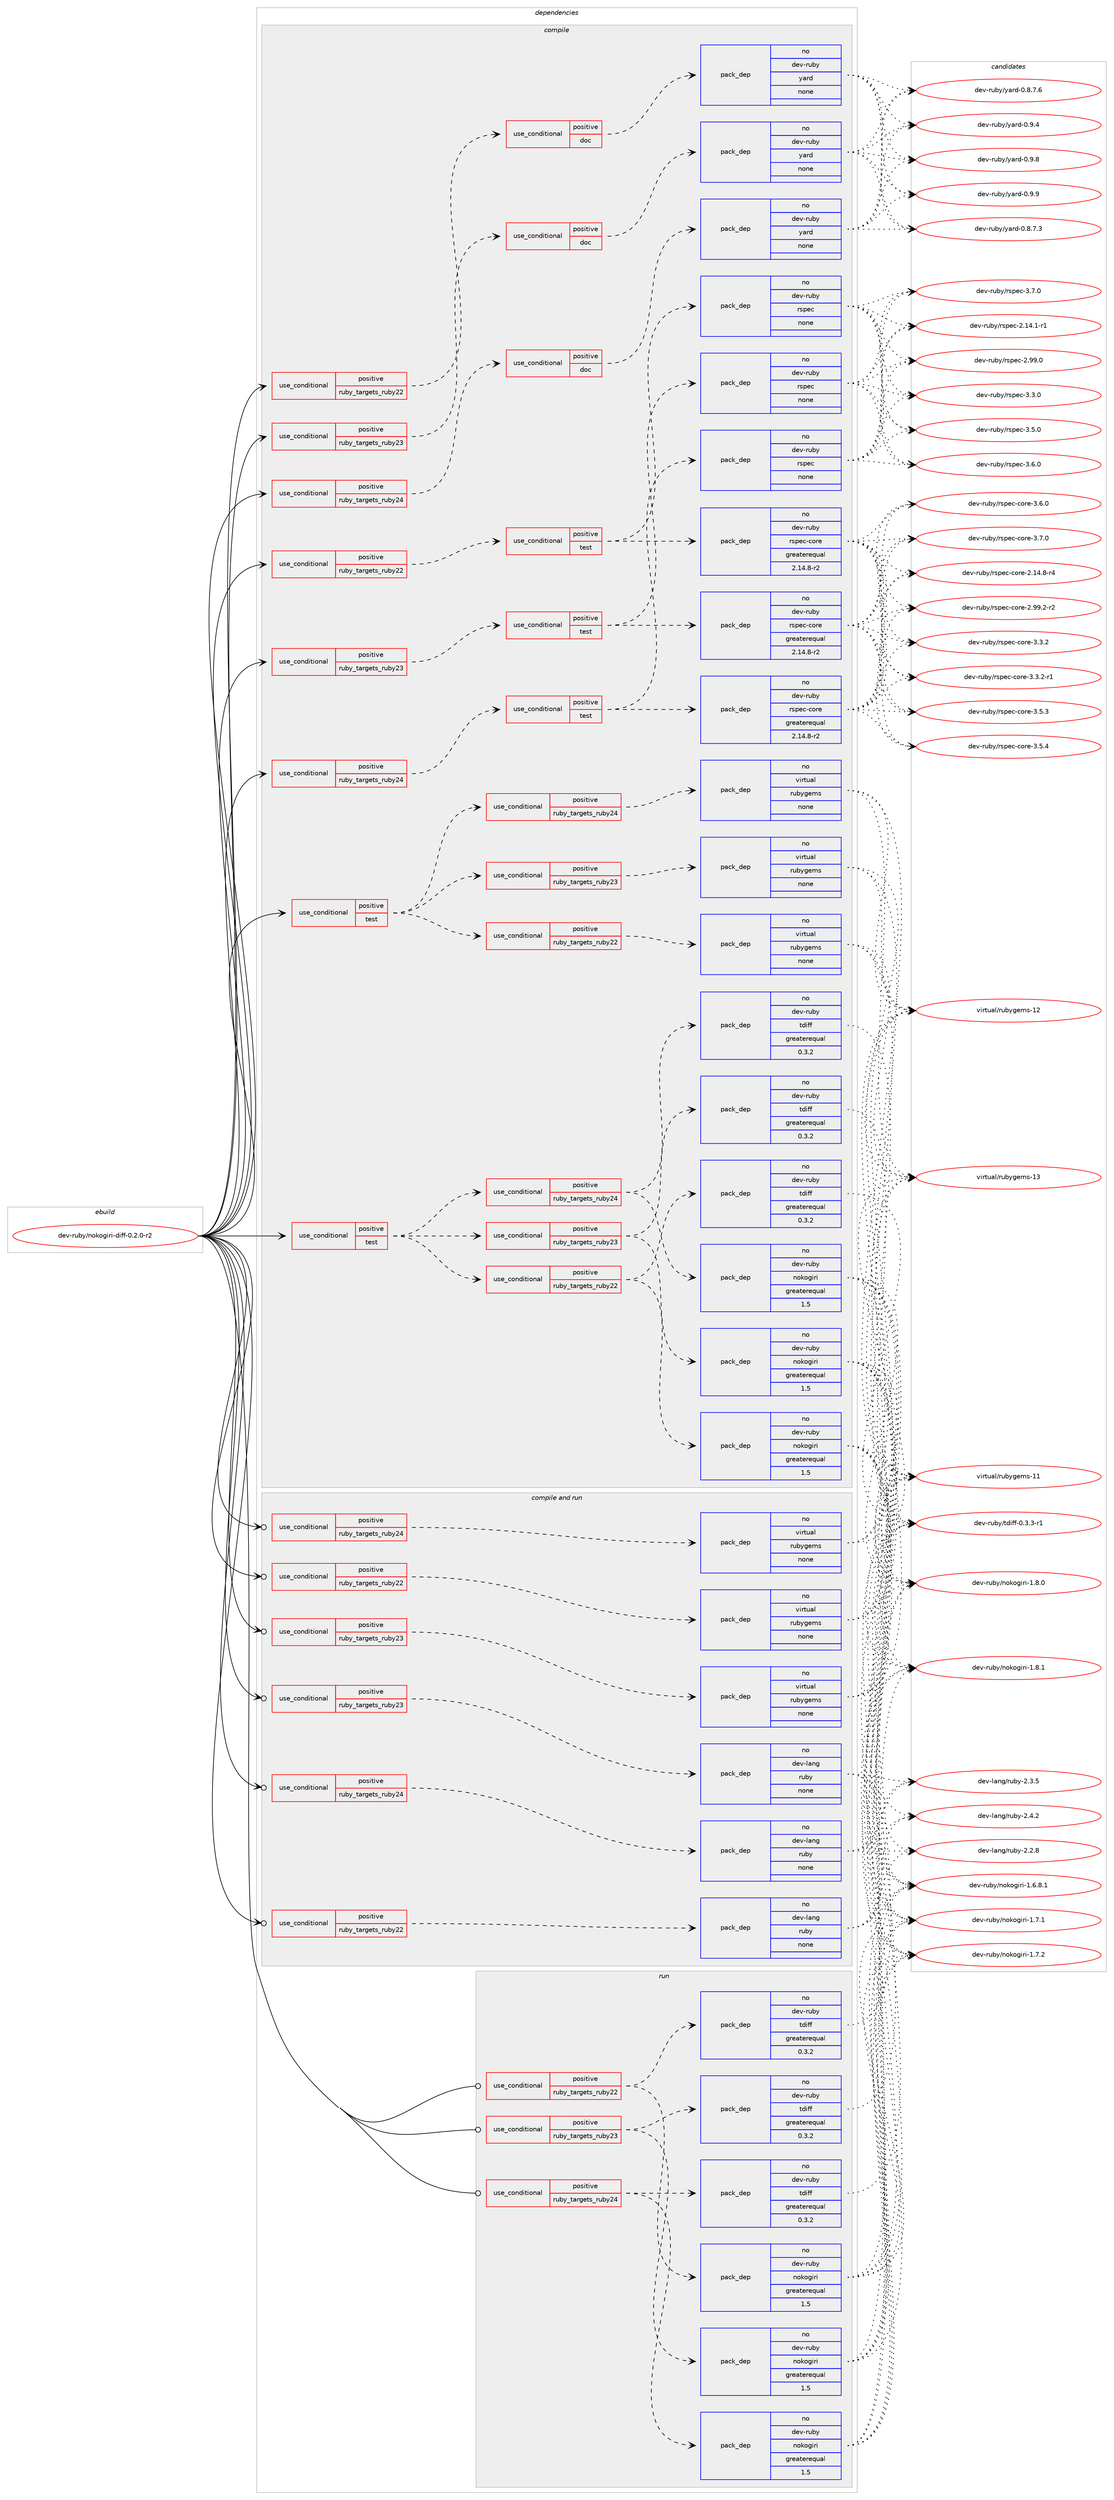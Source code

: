 digraph prolog {

# *************
# Graph options
# *************

newrank=true;
concentrate=true;
compound=true;
graph [rankdir=LR,fontname=Helvetica,fontsize=10,ranksep=1.5];#, ranksep=2.5, nodesep=0.2];
edge  [arrowhead=vee];
node  [fontname=Helvetica,fontsize=10];

# **********
# The ebuild
# **********

subgraph cluster_leftcol {
color=gray;
rank=same;
label=<<i>ebuild</i>>;
id [label="dev-ruby/nokogiri-diff-0.2.0-r2", color=red, width=4, href="../dev-ruby/nokogiri-diff-0.2.0-r2.svg"];
}

# ****************
# The dependencies
# ****************

subgraph cluster_midcol {
color=gray;
label=<<i>dependencies</i>>;
subgraph cluster_compile {
fillcolor="#eeeeee";
style=filled;
label=<<i>compile</i>>;
subgraph cond63735 {
dependency251395 [label=<<TABLE BORDER="0" CELLBORDER="1" CELLSPACING="0" CELLPADDING="4"><TR><TD ROWSPAN="3" CELLPADDING="10">use_conditional</TD></TR><TR><TD>positive</TD></TR><TR><TD>ruby_targets_ruby22</TD></TR></TABLE>>, shape=none, color=red];
subgraph cond63736 {
dependency251396 [label=<<TABLE BORDER="0" CELLBORDER="1" CELLSPACING="0" CELLPADDING="4"><TR><TD ROWSPAN="3" CELLPADDING="10">use_conditional</TD></TR><TR><TD>positive</TD></TR><TR><TD>doc</TD></TR></TABLE>>, shape=none, color=red];
subgraph pack183555 {
dependency251397 [label=<<TABLE BORDER="0" CELLBORDER="1" CELLSPACING="0" CELLPADDING="4" WIDTH="220"><TR><TD ROWSPAN="6" CELLPADDING="30">pack_dep</TD></TR><TR><TD WIDTH="110">no</TD></TR><TR><TD>dev-ruby</TD></TR><TR><TD>yard</TD></TR><TR><TD>none</TD></TR><TR><TD></TD></TR></TABLE>>, shape=none, color=blue];
}
dependency251396:e -> dependency251397:w [weight=20,style="dashed",arrowhead="vee"];
}
dependency251395:e -> dependency251396:w [weight=20,style="dashed",arrowhead="vee"];
}
id:e -> dependency251395:w [weight=20,style="solid",arrowhead="vee"];
subgraph cond63737 {
dependency251398 [label=<<TABLE BORDER="0" CELLBORDER="1" CELLSPACING="0" CELLPADDING="4"><TR><TD ROWSPAN="3" CELLPADDING="10">use_conditional</TD></TR><TR><TD>positive</TD></TR><TR><TD>ruby_targets_ruby22</TD></TR></TABLE>>, shape=none, color=red];
subgraph cond63738 {
dependency251399 [label=<<TABLE BORDER="0" CELLBORDER="1" CELLSPACING="0" CELLPADDING="4"><TR><TD ROWSPAN="3" CELLPADDING="10">use_conditional</TD></TR><TR><TD>positive</TD></TR><TR><TD>test</TD></TR></TABLE>>, shape=none, color=red];
subgraph pack183556 {
dependency251400 [label=<<TABLE BORDER="0" CELLBORDER="1" CELLSPACING="0" CELLPADDING="4" WIDTH="220"><TR><TD ROWSPAN="6" CELLPADDING="30">pack_dep</TD></TR><TR><TD WIDTH="110">no</TD></TR><TR><TD>dev-ruby</TD></TR><TR><TD>rspec</TD></TR><TR><TD>none</TD></TR><TR><TD></TD></TR></TABLE>>, shape=none, color=blue];
}
dependency251399:e -> dependency251400:w [weight=20,style="dashed",arrowhead="vee"];
subgraph pack183557 {
dependency251401 [label=<<TABLE BORDER="0" CELLBORDER="1" CELLSPACING="0" CELLPADDING="4" WIDTH="220"><TR><TD ROWSPAN="6" CELLPADDING="30">pack_dep</TD></TR><TR><TD WIDTH="110">no</TD></TR><TR><TD>dev-ruby</TD></TR><TR><TD>rspec-core</TD></TR><TR><TD>greaterequal</TD></TR><TR><TD>2.14.8-r2</TD></TR></TABLE>>, shape=none, color=blue];
}
dependency251399:e -> dependency251401:w [weight=20,style="dashed",arrowhead="vee"];
}
dependency251398:e -> dependency251399:w [weight=20,style="dashed",arrowhead="vee"];
}
id:e -> dependency251398:w [weight=20,style="solid",arrowhead="vee"];
subgraph cond63739 {
dependency251402 [label=<<TABLE BORDER="0" CELLBORDER="1" CELLSPACING="0" CELLPADDING="4"><TR><TD ROWSPAN="3" CELLPADDING="10">use_conditional</TD></TR><TR><TD>positive</TD></TR><TR><TD>ruby_targets_ruby23</TD></TR></TABLE>>, shape=none, color=red];
subgraph cond63740 {
dependency251403 [label=<<TABLE BORDER="0" CELLBORDER="1" CELLSPACING="0" CELLPADDING="4"><TR><TD ROWSPAN="3" CELLPADDING="10">use_conditional</TD></TR><TR><TD>positive</TD></TR><TR><TD>doc</TD></TR></TABLE>>, shape=none, color=red];
subgraph pack183558 {
dependency251404 [label=<<TABLE BORDER="0" CELLBORDER="1" CELLSPACING="0" CELLPADDING="4" WIDTH="220"><TR><TD ROWSPAN="6" CELLPADDING="30">pack_dep</TD></TR><TR><TD WIDTH="110">no</TD></TR><TR><TD>dev-ruby</TD></TR><TR><TD>yard</TD></TR><TR><TD>none</TD></TR><TR><TD></TD></TR></TABLE>>, shape=none, color=blue];
}
dependency251403:e -> dependency251404:w [weight=20,style="dashed",arrowhead="vee"];
}
dependency251402:e -> dependency251403:w [weight=20,style="dashed",arrowhead="vee"];
}
id:e -> dependency251402:w [weight=20,style="solid",arrowhead="vee"];
subgraph cond63741 {
dependency251405 [label=<<TABLE BORDER="0" CELLBORDER="1" CELLSPACING="0" CELLPADDING="4"><TR><TD ROWSPAN="3" CELLPADDING="10">use_conditional</TD></TR><TR><TD>positive</TD></TR><TR><TD>ruby_targets_ruby23</TD></TR></TABLE>>, shape=none, color=red];
subgraph cond63742 {
dependency251406 [label=<<TABLE BORDER="0" CELLBORDER="1" CELLSPACING="0" CELLPADDING="4"><TR><TD ROWSPAN="3" CELLPADDING="10">use_conditional</TD></TR><TR><TD>positive</TD></TR><TR><TD>test</TD></TR></TABLE>>, shape=none, color=red];
subgraph pack183559 {
dependency251407 [label=<<TABLE BORDER="0" CELLBORDER="1" CELLSPACING="0" CELLPADDING="4" WIDTH="220"><TR><TD ROWSPAN="6" CELLPADDING="30">pack_dep</TD></TR><TR><TD WIDTH="110">no</TD></TR><TR><TD>dev-ruby</TD></TR><TR><TD>rspec</TD></TR><TR><TD>none</TD></TR><TR><TD></TD></TR></TABLE>>, shape=none, color=blue];
}
dependency251406:e -> dependency251407:w [weight=20,style="dashed",arrowhead="vee"];
subgraph pack183560 {
dependency251408 [label=<<TABLE BORDER="0" CELLBORDER="1" CELLSPACING="0" CELLPADDING="4" WIDTH="220"><TR><TD ROWSPAN="6" CELLPADDING="30">pack_dep</TD></TR><TR><TD WIDTH="110">no</TD></TR><TR><TD>dev-ruby</TD></TR><TR><TD>rspec-core</TD></TR><TR><TD>greaterequal</TD></TR><TR><TD>2.14.8-r2</TD></TR></TABLE>>, shape=none, color=blue];
}
dependency251406:e -> dependency251408:w [weight=20,style="dashed",arrowhead="vee"];
}
dependency251405:e -> dependency251406:w [weight=20,style="dashed",arrowhead="vee"];
}
id:e -> dependency251405:w [weight=20,style="solid",arrowhead="vee"];
subgraph cond63743 {
dependency251409 [label=<<TABLE BORDER="0" CELLBORDER="1" CELLSPACING="0" CELLPADDING="4"><TR><TD ROWSPAN="3" CELLPADDING="10">use_conditional</TD></TR><TR><TD>positive</TD></TR><TR><TD>ruby_targets_ruby24</TD></TR></TABLE>>, shape=none, color=red];
subgraph cond63744 {
dependency251410 [label=<<TABLE BORDER="0" CELLBORDER="1" CELLSPACING="0" CELLPADDING="4"><TR><TD ROWSPAN="3" CELLPADDING="10">use_conditional</TD></TR><TR><TD>positive</TD></TR><TR><TD>doc</TD></TR></TABLE>>, shape=none, color=red];
subgraph pack183561 {
dependency251411 [label=<<TABLE BORDER="0" CELLBORDER="1" CELLSPACING="0" CELLPADDING="4" WIDTH="220"><TR><TD ROWSPAN="6" CELLPADDING="30">pack_dep</TD></TR><TR><TD WIDTH="110">no</TD></TR><TR><TD>dev-ruby</TD></TR><TR><TD>yard</TD></TR><TR><TD>none</TD></TR><TR><TD></TD></TR></TABLE>>, shape=none, color=blue];
}
dependency251410:e -> dependency251411:w [weight=20,style="dashed",arrowhead="vee"];
}
dependency251409:e -> dependency251410:w [weight=20,style="dashed",arrowhead="vee"];
}
id:e -> dependency251409:w [weight=20,style="solid",arrowhead="vee"];
subgraph cond63745 {
dependency251412 [label=<<TABLE BORDER="0" CELLBORDER="1" CELLSPACING="0" CELLPADDING="4"><TR><TD ROWSPAN="3" CELLPADDING="10">use_conditional</TD></TR><TR><TD>positive</TD></TR><TR><TD>ruby_targets_ruby24</TD></TR></TABLE>>, shape=none, color=red];
subgraph cond63746 {
dependency251413 [label=<<TABLE BORDER="0" CELLBORDER="1" CELLSPACING="0" CELLPADDING="4"><TR><TD ROWSPAN="3" CELLPADDING="10">use_conditional</TD></TR><TR><TD>positive</TD></TR><TR><TD>test</TD></TR></TABLE>>, shape=none, color=red];
subgraph pack183562 {
dependency251414 [label=<<TABLE BORDER="0" CELLBORDER="1" CELLSPACING="0" CELLPADDING="4" WIDTH="220"><TR><TD ROWSPAN="6" CELLPADDING="30">pack_dep</TD></TR><TR><TD WIDTH="110">no</TD></TR><TR><TD>dev-ruby</TD></TR><TR><TD>rspec</TD></TR><TR><TD>none</TD></TR><TR><TD></TD></TR></TABLE>>, shape=none, color=blue];
}
dependency251413:e -> dependency251414:w [weight=20,style="dashed",arrowhead="vee"];
subgraph pack183563 {
dependency251415 [label=<<TABLE BORDER="0" CELLBORDER="1" CELLSPACING="0" CELLPADDING="4" WIDTH="220"><TR><TD ROWSPAN="6" CELLPADDING="30">pack_dep</TD></TR><TR><TD WIDTH="110">no</TD></TR><TR><TD>dev-ruby</TD></TR><TR><TD>rspec-core</TD></TR><TR><TD>greaterequal</TD></TR><TR><TD>2.14.8-r2</TD></TR></TABLE>>, shape=none, color=blue];
}
dependency251413:e -> dependency251415:w [weight=20,style="dashed",arrowhead="vee"];
}
dependency251412:e -> dependency251413:w [weight=20,style="dashed",arrowhead="vee"];
}
id:e -> dependency251412:w [weight=20,style="solid",arrowhead="vee"];
subgraph cond63747 {
dependency251416 [label=<<TABLE BORDER="0" CELLBORDER="1" CELLSPACING="0" CELLPADDING="4"><TR><TD ROWSPAN="3" CELLPADDING="10">use_conditional</TD></TR><TR><TD>positive</TD></TR><TR><TD>test</TD></TR></TABLE>>, shape=none, color=red];
subgraph cond63748 {
dependency251417 [label=<<TABLE BORDER="0" CELLBORDER="1" CELLSPACING="0" CELLPADDING="4"><TR><TD ROWSPAN="3" CELLPADDING="10">use_conditional</TD></TR><TR><TD>positive</TD></TR><TR><TD>ruby_targets_ruby22</TD></TR></TABLE>>, shape=none, color=red];
subgraph pack183564 {
dependency251418 [label=<<TABLE BORDER="0" CELLBORDER="1" CELLSPACING="0" CELLPADDING="4" WIDTH="220"><TR><TD ROWSPAN="6" CELLPADDING="30">pack_dep</TD></TR><TR><TD WIDTH="110">no</TD></TR><TR><TD>dev-ruby</TD></TR><TR><TD>nokogiri</TD></TR><TR><TD>greaterequal</TD></TR><TR><TD>1.5</TD></TR></TABLE>>, shape=none, color=blue];
}
dependency251417:e -> dependency251418:w [weight=20,style="dashed",arrowhead="vee"];
subgraph pack183565 {
dependency251419 [label=<<TABLE BORDER="0" CELLBORDER="1" CELLSPACING="0" CELLPADDING="4" WIDTH="220"><TR><TD ROWSPAN="6" CELLPADDING="30">pack_dep</TD></TR><TR><TD WIDTH="110">no</TD></TR><TR><TD>dev-ruby</TD></TR><TR><TD>tdiff</TD></TR><TR><TD>greaterequal</TD></TR><TR><TD>0.3.2</TD></TR></TABLE>>, shape=none, color=blue];
}
dependency251417:e -> dependency251419:w [weight=20,style="dashed",arrowhead="vee"];
}
dependency251416:e -> dependency251417:w [weight=20,style="dashed",arrowhead="vee"];
subgraph cond63749 {
dependency251420 [label=<<TABLE BORDER="0" CELLBORDER="1" CELLSPACING="0" CELLPADDING="4"><TR><TD ROWSPAN="3" CELLPADDING="10">use_conditional</TD></TR><TR><TD>positive</TD></TR><TR><TD>ruby_targets_ruby23</TD></TR></TABLE>>, shape=none, color=red];
subgraph pack183566 {
dependency251421 [label=<<TABLE BORDER="0" CELLBORDER="1" CELLSPACING="0" CELLPADDING="4" WIDTH="220"><TR><TD ROWSPAN="6" CELLPADDING="30">pack_dep</TD></TR><TR><TD WIDTH="110">no</TD></TR><TR><TD>dev-ruby</TD></TR><TR><TD>nokogiri</TD></TR><TR><TD>greaterequal</TD></TR><TR><TD>1.5</TD></TR></TABLE>>, shape=none, color=blue];
}
dependency251420:e -> dependency251421:w [weight=20,style="dashed",arrowhead="vee"];
subgraph pack183567 {
dependency251422 [label=<<TABLE BORDER="0" CELLBORDER="1" CELLSPACING="0" CELLPADDING="4" WIDTH="220"><TR><TD ROWSPAN="6" CELLPADDING="30">pack_dep</TD></TR><TR><TD WIDTH="110">no</TD></TR><TR><TD>dev-ruby</TD></TR><TR><TD>tdiff</TD></TR><TR><TD>greaterequal</TD></TR><TR><TD>0.3.2</TD></TR></TABLE>>, shape=none, color=blue];
}
dependency251420:e -> dependency251422:w [weight=20,style="dashed",arrowhead="vee"];
}
dependency251416:e -> dependency251420:w [weight=20,style="dashed",arrowhead="vee"];
subgraph cond63750 {
dependency251423 [label=<<TABLE BORDER="0" CELLBORDER="1" CELLSPACING="0" CELLPADDING="4"><TR><TD ROWSPAN="3" CELLPADDING="10">use_conditional</TD></TR><TR><TD>positive</TD></TR><TR><TD>ruby_targets_ruby24</TD></TR></TABLE>>, shape=none, color=red];
subgraph pack183568 {
dependency251424 [label=<<TABLE BORDER="0" CELLBORDER="1" CELLSPACING="0" CELLPADDING="4" WIDTH="220"><TR><TD ROWSPAN="6" CELLPADDING="30">pack_dep</TD></TR><TR><TD WIDTH="110">no</TD></TR><TR><TD>dev-ruby</TD></TR><TR><TD>nokogiri</TD></TR><TR><TD>greaterequal</TD></TR><TR><TD>1.5</TD></TR></TABLE>>, shape=none, color=blue];
}
dependency251423:e -> dependency251424:w [weight=20,style="dashed",arrowhead="vee"];
subgraph pack183569 {
dependency251425 [label=<<TABLE BORDER="0" CELLBORDER="1" CELLSPACING="0" CELLPADDING="4" WIDTH="220"><TR><TD ROWSPAN="6" CELLPADDING="30">pack_dep</TD></TR><TR><TD WIDTH="110">no</TD></TR><TR><TD>dev-ruby</TD></TR><TR><TD>tdiff</TD></TR><TR><TD>greaterequal</TD></TR><TR><TD>0.3.2</TD></TR></TABLE>>, shape=none, color=blue];
}
dependency251423:e -> dependency251425:w [weight=20,style="dashed",arrowhead="vee"];
}
dependency251416:e -> dependency251423:w [weight=20,style="dashed",arrowhead="vee"];
}
id:e -> dependency251416:w [weight=20,style="solid",arrowhead="vee"];
subgraph cond63751 {
dependency251426 [label=<<TABLE BORDER="0" CELLBORDER="1" CELLSPACING="0" CELLPADDING="4"><TR><TD ROWSPAN="3" CELLPADDING="10">use_conditional</TD></TR><TR><TD>positive</TD></TR><TR><TD>test</TD></TR></TABLE>>, shape=none, color=red];
subgraph cond63752 {
dependency251427 [label=<<TABLE BORDER="0" CELLBORDER="1" CELLSPACING="0" CELLPADDING="4"><TR><TD ROWSPAN="3" CELLPADDING="10">use_conditional</TD></TR><TR><TD>positive</TD></TR><TR><TD>ruby_targets_ruby22</TD></TR></TABLE>>, shape=none, color=red];
subgraph pack183570 {
dependency251428 [label=<<TABLE BORDER="0" CELLBORDER="1" CELLSPACING="0" CELLPADDING="4" WIDTH="220"><TR><TD ROWSPAN="6" CELLPADDING="30">pack_dep</TD></TR><TR><TD WIDTH="110">no</TD></TR><TR><TD>virtual</TD></TR><TR><TD>rubygems</TD></TR><TR><TD>none</TD></TR><TR><TD></TD></TR></TABLE>>, shape=none, color=blue];
}
dependency251427:e -> dependency251428:w [weight=20,style="dashed",arrowhead="vee"];
}
dependency251426:e -> dependency251427:w [weight=20,style="dashed",arrowhead="vee"];
subgraph cond63753 {
dependency251429 [label=<<TABLE BORDER="0" CELLBORDER="1" CELLSPACING="0" CELLPADDING="4"><TR><TD ROWSPAN="3" CELLPADDING="10">use_conditional</TD></TR><TR><TD>positive</TD></TR><TR><TD>ruby_targets_ruby23</TD></TR></TABLE>>, shape=none, color=red];
subgraph pack183571 {
dependency251430 [label=<<TABLE BORDER="0" CELLBORDER="1" CELLSPACING="0" CELLPADDING="4" WIDTH="220"><TR><TD ROWSPAN="6" CELLPADDING="30">pack_dep</TD></TR><TR><TD WIDTH="110">no</TD></TR><TR><TD>virtual</TD></TR><TR><TD>rubygems</TD></TR><TR><TD>none</TD></TR><TR><TD></TD></TR></TABLE>>, shape=none, color=blue];
}
dependency251429:e -> dependency251430:w [weight=20,style="dashed",arrowhead="vee"];
}
dependency251426:e -> dependency251429:w [weight=20,style="dashed",arrowhead="vee"];
subgraph cond63754 {
dependency251431 [label=<<TABLE BORDER="0" CELLBORDER="1" CELLSPACING="0" CELLPADDING="4"><TR><TD ROWSPAN="3" CELLPADDING="10">use_conditional</TD></TR><TR><TD>positive</TD></TR><TR><TD>ruby_targets_ruby24</TD></TR></TABLE>>, shape=none, color=red];
subgraph pack183572 {
dependency251432 [label=<<TABLE BORDER="0" CELLBORDER="1" CELLSPACING="0" CELLPADDING="4" WIDTH="220"><TR><TD ROWSPAN="6" CELLPADDING="30">pack_dep</TD></TR><TR><TD WIDTH="110">no</TD></TR><TR><TD>virtual</TD></TR><TR><TD>rubygems</TD></TR><TR><TD>none</TD></TR><TR><TD></TD></TR></TABLE>>, shape=none, color=blue];
}
dependency251431:e -> dependency251432:w [weight=20,style="dashed",arrowhead="vee"];
}
dependency251426:e -> dependency251431:w [weight=20,style="dashed",arrowhead="vee"];
}
id:e -> dependency251426:w [weight=20,style="solid",arrowhead="vee"];
}
subgraph cluster_compileandrun {
fillcolor="#eeeeee";
style=filled;
label=<<i>compile and run</i>>;
subgraph cond63755 {
dependency251433 [label=<<TABLE BORDER="0" CELLBORDER="1" CELLSPACING="0" CELLPADDING="4"><TR><TD ROWSPAN="3" CELLPADDING="10">use_conditional</TD></TR><TR><TD>positive</TD></TR><TR><TD>ruby_targets_ruby22</TD></TR></TABLE>>, shape=none, color=red];
subgraph pack183573 {
dependency251434 [label=<<TABLE BORDER="0" CELLBORDER="1" CELLSPACING="0" CELLPADDING="4" WIDTH="220"><TR><TD ROWSPAN="6" CELLPADDING="30">pack_dep</TD></TR><TR><TD WIDTH="110">no</TD></TR><TR><TD>dev-lang</TD></TR><TR><TD>ruby</TD></TR><TR><TD>none</TD></TR><TR><TD></TD></TR></TABLE>>, shape=none, color=blue];
}
dependency251433:e -> dependency251434:w [weight=20,style="dashed",arrowhead="vee"];
}
id:e -> dependency251433:w [weight=20,style="solid",arrowhead="odotvee"];
subgraph cond63756 {
dependency251435 [label=<<TABLE BORDER="0" CELLBORDER="1" CELLSPACING="0" CELLPADDING="4"><TR><TD ROWSPAN="3" CELLPADDING="10">use_conditional</TD></TR><TR><TD>positive</TD></TR><TR><TD>ruby_targets_ruby22</TD></TR></TABLE>>, shape=none, color=red];
subgraph pack183574 {
dependency251436 [label=<<TABLE BORDER="0" CELLBORDER="1" CELLSPACING="0" CELLPADDING="4" WIDTH="220"><TR><TD ROWSPAN="6" CELLPADDING="30">pack_dep</TD></TR><TR><TD WIDTH="110">no</TD></TR><TR><TD>virtual</TD></TR><TR><TD>rubygems</TD></TR><TR><TD>none</TD></TR><TR><TD></TD></TR></TABLE>>, shape=none, color=blue];
}
dependency251435:e -> dependency251436:w [weight=20,style="dashed",arrowhead="vee"];
}
id:e -> dependency251435:w [weight=20,style="solid",arrowhead="odotvee"];
subgraph cond63757 {
dependency251437 [label=<<TABLE BORDER="0" CELLBORDER="1" CELLSPACING="0" CELLPADDING="4"><TR><TD ROWSPAN="3" CELLPADDING="10">use_conditional</TD></TR><TR><TD>positive</TD></TR><TR><TD>ruby_targets_ruby23</TD></TR></TABLE>>, shape=none, color=red];
subgraph pack183575 {
dependency251438 [label=<<TABLE BORDER="0" CELLBORDER="1" CELLSPACING="0" CELLPADDING="4" WIDTH="220"><TR><TD ROWSPAN="6" CELLPADDING="30">pack_dep</TD></TR><TR><TD WIDTH="110">no</TD></TR><TR><TD>dev-lang</TD></TR><TR><TD>ruby</TD></TR><TR><TD>none</TD></TR><TR><TD></TD></TR></TABLE>>, shape=none, color=blue];
}
dependency251437:e -> dependency251438:w [weight=20,style="dashed",arrowhead="vee"];
}
id:e -> dependency251437:w [weight=20,style="solid",arrowhead="odotvee"];
subgraph cond63758 {
dependency251439 [label=<<TABLE BORDER="0" CELLBORDER="1" CELLSPACING="0" CELLPADDING="4"><TR><TD ROWSPAN="3" CELLPADDING="10">use_conditional</TD></TR><TR><TD>positive</TD></TR><TR><TD>ruby_targets_ruby23</TD></TR></TABLE>>, shape=none, color=red];
subgraph pack183576 {
dependency251440 [label=<<TABLE BORDER="0" CELLBORDER="1" CELLSPACING="0" CELLPADDING="4" WIDTH="220"><TR><TD ROWSPAN="6" CELLPADDING="30">pack_dep</TD></TR><TR><TD WIDTH="110">no</TD></TR><TR><TD>virtual</TD></TR><TR><TD>rubygems</TD></TR><TR><TD>none</TD></TR><TR><TD></TD></TR></TABLE>>, shape=none, color=blue];
}
dependency251439:e -> dependency251440:w [weight=20,style="dashed",arrowhead="vee"];
}
id:e -> dependency251439:w [weight=20,style="solid",arrowhead="odotvee"];
subgraph cond63759 {
dependency251441 [label=<<TABLE BORDER="0" CELLBORDER="1" CELLSPACING="0" CELLPADDING="4"><TR><TD ROWSPAN="3" CELLPADDING="10">use_conditional</TD></TR><TR><TD>positive</TD></TR><TR><TD>ruby_targets_ruby24</TD></TR></TABLE>>, shape=none, color=red];
subgraph pack183577 {
dependency251442 [label=<<TABLE BORDER="0" CELLBORDER="1" CELLSPACING="0" CELLPADDING="4" WIDTH="220"><TR><TD ROWSPAN="6" CELLPADDING="30">pack_dep</TD></TR><TR><TD WIDTH="110">no</TD></TR><TR><TD>dev-lang</TD></TR><TR><TD>ruby</TD></TR><TR><TD>none</TD></TR><TR><TD></TD></TR></TABLE>>, shape=none, color=blue];
}
dependency251441:e -> dependency251442:w [weight=20,style="dashed",arrowhead="vee"];
}
id:e -> dependency251441:w [weight=20,style="solid",arrowhead="odotvee"];
subgraph cond63760 {
dependency251443 [label=<<TABLE BORDER="0" CELLBORDER="1" CELLSPACING="0" CELLPADDING="4"><TR><TD ROWSPAN="3" CELLPADDING="10">use_conditional</TD></TR><TR><TD>positive</TD></TR><TR><TD>ruby_targets_ruby24</TD></TR></TABLE>>, shape=none, color=red];
subgraph pack183578 {
dependency251444 [label=<<TABLE BORDER="0" CELLBORDER="1" CELLSPACING="0" CELLPADDING="4" WIDTH="220"><TR><TD ROWSPAN="6" CELLPADDING="30">pack_dep</TD></TR><TR><TD WIDTH="110">no</TD></TR><TR><TD>virtual</TD></TR><TR><TD>rubygems</TD></TR><TR><TD>none</TD></TR><TR><TD></TD></TR></TABLE>>, shape=none, color=blue];
}
dependency251443:e -> dependency251444:w [weight=20,style="dashed",arrowhead="vee"];
}
id:e -> dependency251443:w [weight=20,style="solid",arrowhead="odotvee"];
}
subgraph cluster_run {
fillcolor="#eeeeee";
style=filled;
label=<<i>run</i>>;
subgraph cond63761 {
dependency251445 [label=<<TABLE BORDER="0" CELLBORDER="1" CELLSPACING="0" CELLPADDING="4"><TR><TD ROWSPAN="3" CELLPADDING="10">use_conditional</TD></TR><TR><TD>positive</TD></TR><TR><TD>ruby_targets_ruby22</TD></TR></TABLE>>, shape=none, color=red];
subgraph pack183579 {
dependency251446 [label=<<TABLE BORDER="0" CELLBORDER="1" CELLSPACING="0" CELLPADDING="4" WIDTH="220"><TR><TD ROWSPAN="6" CELLPADDING="30">pack_dep</TD></TR><TR><TD WIDTH="110">no</TD></TR><TR><TD>dev-ruby</TD></TR><TR><TD>nokogiri</TD></TR><TR><TD>greaterequal</TD></TR><TR><TD>1.5</TD></TR></TABLE>>, shape=none, color=blue];
}
dependency251445:e -> dependency251446:w [weight=20,style="dashed",arrowhead="vee"];
subgraph pack183580 {
dependency251447 [label=<<TABLE BORDER="0" CELLBORDER="1" CELLSPACING="0" CELLPADDING="4" WIDTH="220"><TR><TD ROWSPAN="6" CELLPADDING="30">pack_dep</TD></TR><TR><TD WIDTH="110">no</TD></TR><TR><TD>dev-ruby</TD></TR><TR><TD>tdiff</TD></TR><TR><TD>greaterequal</TD></TR><TR><TD>0.3.2</TD></TR></TABLE>>, shape=none, color=blue];
}
dependency251445:e -> dependency251447:w [weight=20,style="dashed",arrowhead="vee"];
}
id:e -> dependency251445:w [weight=20,style="solid",arrowhead="odot"];
subgraph cond63762 {
dependency251448 [label=<<TABLE BORDER="0" CELLBORDER="1" CELLSPACING="0" CELLPADDING="4"><TR><TD ROWSPAN="3" CELLPADDING="10">use_conditional</TD></TR><TR><TD>positive</TD></TR><TR><TD>ruby_targets_ruby23</TD></TR></TABLE>>, shape=none, color=red];
subgraph pack183581 {
dependency251449 [label=<<TABLE BORDER="0" CELLBORDER="1" CELLSPACING="0" CELLPADDING="4" WIDTH="220"><TR><TD ROWSPAN="6" CELLPADDING="30">pack_dep</TD></TR><TR><TD WIDTH="110">no</TD></TR><TR><TD>dev-ruby</TD></TR><TR><TD>nokogiri</TD></TR><TR><TD>greaterequal</TD></TR><TR><TD>1.5</TD></TR></TABLE>>, shape=none, color=blue];
}
dependency251448:e -> dependency251449:w [weight=20,style="dashed",arrowhead="vee"];
subgraph pack183582 {
dependency251450 [label=<<TABLE BORDER="0" CELLBORDER="1" CELLSPACING="0" CELLPADDING="4" WIDTH="220"><TR><TD ROWSPAN="6" CELLPADDING="30">pack_dep</TD></TR><TR><TD WIDTH="110">no</TD></TR><TR><TD>dev-ruby</TD></TR><TR><TD>tdiff</TD></TR><TR><TD>greaterequal</TD></TR><TR><TD>0.3.2</TD></TR></TABLE>>, shape=none, color=blue];
}
dependency251448:e -> dependency251450:w [weight=20,style="dashed",arrowhead="vee"];
}
id:e -> dependency251448:w [weight=20,style="solid",arrowhead="odot"];
subgraph cond63763 {
dependency251451 [label=<<TABLE BORDER="0" CELLBORDER="1" CELLSPACING="0" CELLPADDING="4"><TR><TD ROWSPAN="3" CELLPADDING="10">use_conditional</TD></TR><TR><TD>positive</TD></TR><TR><TD>ruby_targets_ruby24</TD></TR></TABLE>>, shape=none, color=red];
subgraph pack183583 {
dependency251452 [label=<<TABLE BORDER="0" CELLBORDER="1" CELLSPACING="0" CELLPADDING="4" WIDTH="220"><TR><TD ROWSPAN="6" CELLPADDING="30">pack_dep</TD></TR><TR><TD WIDTH="110">no</TD></TR><TR><TD>dev-ruby</TD></TR><TR><TD>nokogiri</TD></TR><TR><TD>greaterequal</TD></TR><TR><TD>1.5</TD></TR></TABLE>>, shape=none, color=blue];
}
dependency251451:e -> dependency251452:w [weight=20,style="dashed",arrowhead="vee"];
subgraph pack183584 {
dependency251453 [label=<<TABLE BORDER="0" CELLBORDER="1" CELLSPACING="0" CELLPADDING="4" WIDTH="220"><TR><TD ROWSPAN="6" CELLPADDING="30">pack_dep</TD></TR><TR><TD WIDTH="110">no</TD></TR><TR><TD>dev-ruby</TD></TR><TR><TD>tdiff</TD></TR><TR><TD>greaterequal</TD></TR><TR><TD>0.3.2</TD></TR></TABLE>>, shape=none, color=blue];
}
dependency251451:e -> dependency251453:w [weight=20,style="dashed",arrowhead="vee"];
}
id:e -> dependency251451:w [weight=20,style="solid",arrowhead="odot"];
}
}

# **************
# The candidates
# **************

subgraph cluster_choices {
rank=same;
color=gray;
label=<<i>candidates</i>>;

subgraph choice183555 {
color=black;
nodesep=1;
choice100101118451141179812147121971141004548465646554651 [label="dev-ruby/yard-0.8.7.3", color=red, width=4,href="../dev-ruby/yard-0.8.7.3.svg"];
choice100101118451141179812147121971141004548465646554654 [label="dev-ruby/yard-0.8.7.6", color=red, width=4,href="../dev-ruby/yard-0.8.7.6.svg"];
choice10010111845114117981214712197114100454846574652 [label="dev-ruby/yard-0.9.4", color=red, width=4,href="../dev-ruby/yard-0.9.4.svg"];
choice10010111845114117981214712197114100454846574656 [label="dev-ruby/yard-0.9.8", color=red, width=4,href="../dev-ruby/yard-0.9.8.svg"];
choice10010111845114117981214712197114100454846574657 [label="dev-ruby/yard-0.9.9", color=red, width=4,href="../dev-ruby/yard-0.9.9.svg"];
dependency251397:e -> choice100101118451141179812147121971141004548465646554651:w [style=dotted,weight="100"];
dependency251397:e -> choice100101118451141179812147121971141004548465646554654:w [style=dotted,weight="100"];
dependency251397:e -> choice10010111845114117981214712197114100454846574652:w [style=dotted,weight="100"];
dependency251397:e -> choice10010111845114117981214712197114100454846574656:w [style=dotted,weight="100"];
dependency251397:e -> choice10010111845114117981214712197114100454846574657:w [style=dotted,weight="100"];
}
subgraph choice183556 {
color=black;
nodesep=1;
choice10010111845114117981214711411511210199455046495246494511449 [label="dev-ruby/rspec-2.14.1-r1", color=red, width=4,href="../dev-ruby/rspec-2.14.1-r1.svg"];
choice1001011184511411798121471141151121019945504657574648 [label="dev-ruby/rspec-2.99.0", color=red, width=4,href="../dev-ruby/rspec-2.99.0.svg"];
choice10010111845114117981214711411511210199455146514648 [label="dev-ruby/rspec-3.3.0", color=red, width=4,href="../dev-ruby/rspec-3.3.0.svg"];
choice10010111845114117981214711411511210199455146534648 [label="dev-ruby/rspec-3.5.0", color=red, width=4,href="../dev-ruby/rspec-3.5.0.svg"];
choice10010111845114117981214711411511210199455146544648 [label="dev-ruby/rspec-3.6.0", color=red, width=4,href="../dev-ruby/rspec-3.6.0.svg"];
choice10010111845114117981214711411511210199455146554648 [label="dev-ruby/rspec-3.7.0", color=red, width=4,href="../dev-ruby/rspec-3.7.0.svg"];
dependency251400:e -> choice10010111845114117981214711411511210199455046495246494511449:w [style=dotted,weight="100"];
dependency251400:e -> choice1001011184511411798121471141151121019945504657574648:w [style=dotted,weight="100"];
dependency251400:e -> choice10010111845114117981214711411511210199455146514648:w [style=dotted,weight="100"];
dependency251400:e -> choice10010111845114117981214711411511210199455146534648:w [style=dotted,weight="100"];
dependency251400:e -> choice10010111845114117981214711411511210199455146544648:w [style=dotted,weight="100"];
dependency251400:e -> choice10010111845114117981214711411511210199455146554648:w [style=dotted,weight="100"];
}
subgraph choice183557 {
color=black;
nodesep=1;
choice100101118451141179812147114115112101994599111114101455046495246564511452 [label="dev-ruby/rspec-core-2.14.8-r4", color=red, width=4,href="../dev-ruby/rspec-core-2.14.8-r4.svg"];
choice100101118451141179812147114115112101994599111114101455046575746504511450 [label="dev-ruby/rspec-core-2.99.2-r2", color=red, width=4,href="../dev-ruby/rspec-core-2.99.2-r2.svg"];
choice100101118451141179812147114115112101994599111114101455146514650 [label="dev-ruby/rspec-core-3.3.2", color=red, width=4,href="../dev-ruby/rspec-core-3.3.2.svg"];
choice1001011184511411798121471141151121019945991111141014551465146504511449 [label="dev-ruby/rspec-core-3.3.2-r1", color=red, width=4,href="../dev-ruby/rspec-core-3.3.2-r1.svg"];
choice100101118451141179812147114115112101994599111114101455146534651 [label="dev-ruby/rspec-core-3.5.3", color=red, width=4,href="../dev-ruby/rspec-core-3.5.3.svg"];
choice100101118451141179812147114115112101994599111114101455146534652 [label="dev-ruby/rspec-core-3.5.4", color=red, width=4,href="../dev-ruby/rspec-core-3.5.4.svg"];
choice100101118451141179812147114115112101994599111114101455146544648 [label="dev-ruby/rspec-core-3.6.0", color=red, width=4,href="../dev-ruby/rspec-core-3.6.0.svg"];
choice100101118451141179812147114115112101994599111114101455146554648 [label="dev-ruby/rspec-core-3.7.0", color=red, width=4,href="../dev-ruby/rspec-core-3.7.0.svg"];
dependency251401:e -> choice100101118451141179812147114115112101994599111114101455046495246564511452:w [style=dotted,weight="100"];
dependency251401:e -> choice100101118451141179812147114115112101994599111114101455046575746504511450:w [style=dotted,weight="100"];
dependency251401:e -> choice100101118451141179812147114115112101994599111114101455146514650:w [style=dotted,weight="100"];
dependency251401:e -> choice1001011184511411798121471141151121019945991111141014551465146504511449:w [style=dotted,weight="100"];
dependency251401:e -> choice100101118451141179812147114115112101994599111114101455146534651:w [style=dotted,weight="100"];
dependency251401:e -> choice100101118451141179812147114115112101994599111114101455146534652:w [style=dotted,weight="100"];
dependency251401:e -> choice100101118451141179812147114115112101994599111114101455146544648:w [style=dotted,weight="100"];
dependency251401:e -> choice100101118451141179812147114115112101994599111114101455146554648:w [style=dotted,weight="100"];
}
subgraph choice183558 {
color=black;
nodesep=1;
choice100101118451141179812147121971141004548465646554651 [label="dev-ruby/yard-0.8.7.3", color=red, width=4,href="../dev-ruby/yard-0.8.7.3.svg"];
choice100101118451141179812147121971141004548465646554654 [label="dev-ruby/yard-0.8.7.6", color=red, width=4,href="../dev-ruby/yard-0.8.7.6.svg"];
choice10010111845114117981214712197114100454846574652 [label="dev-ruby/yard-0.9.4", color=red, width=4,href="../dev-ruby/yard-0.9.4.svg"];
choice10010111845114117981214712197114100454846574656 [label="dev-ruby/yard-0.9.8", color=red, width=4,href="../dev-ruby/yard-0.9.8.svg"];
choice10010111845114117981214712197114100454846574657 [label="dev-ruby/yard-0.9.9", color=red, width=4,href="../dev-ruby/yard-0.9.9.svg"];
dependency251404:e -> choice100101118451141179812147121971141004548465646554651:w [style=dotted,weight="100"];
dependency251404:e -> choice100101118451141179812147121971141004548465646554654:w [style=dotted,weight="100"];
dependency251404:e -> choice10010111845114117981214712197114100454846574652:w [style=dotted,weight="100"];
dependency251404:e -> choice10010111845114117981214712197114100454846574656:w [style=dotted,weight="100"];
dependency251404:e -> choice10010111845114117981214712197114100454846574657:w [style=dotted,weight="100"];
}
subgraph choice183559 {
color=black;
nodesep=1;
choice10010111845114117981214711411511210199455046495246494511449 [label="dev-ruby/rspec-2.14.1-r1", color=red, width=4,href="../dev-ruby/rspec-2.14.1-r1.svg"];
choice1001011184511411798121471141151121019945504657574648 [label="dev-ruby/rspec-2.99.0", color=red, width=4,href="../dev-ruby/rspec-2.99.0.svg"];
choice10010111845114117981214711411511210199455146514648 [label="dev-ruby/rspec-3.3.0", color=red, width=4,href="../dev-ruby/rspec-3.3.0.svg"];
choice10010111845114117981214711411511210199455146534648 [label="dev-ruby/rspec-3.5.0", color=red, width=4,href="../dev-ruby/rspec-3.5.0.svg"];
choice10010111845114117981214711411511210199455146544648 [label="dev-ruby/rspec-3.6.0", color=red, width=4,href="../dev-ruby/rspec-3.6.0.svg"];
choice10010111845114117981214711411511210199455146554648 [label="dev-ruby/rspec-3.7.0", color=red, width=4,href="../dev-ruby/rspec-3.7.0.svg"];
dependency251407:e -> choice10010111845114117981214711411511210199455046495246494511449:w [style=dotted,weight="100"];
dependency251407:e -> choice1001011184511411798121471141151121019945504657574648:w [style=dotted,weight="100"];
dependency251407:e -> choice10010111845114117981214711411511210199455146514648:w [style=dotted,weight="100"];
dependency251407:e -> choice10010111845114117981214711411511210199455146534648:w [style=dotted,weight="100"];
dependency251407:e -> choice10010111845114117981214711411511210199455146544648:w [style=dotted,weight="100"];
dependency251407:e -> choice10010111845114117981214711411511210199455146554648:w [style=dotted,weight="100"];
}
subgraph choice183560 {
color=black;
nodesep=1;
choice100101118451141179812147114115112101994599111114101455046495246564511452 [label="dev-ruby/rspec-core-2.14.8-r4", color=red, width=4,href="../dev-ruby/rspec-core-2.14.8-r4.svg"];
choice100101118451141179812147114115112101994599111114101455046575746504511450 [label="dev-ruby/rspec-core-2.99.2-r2", color=red, width=4,href="../dev-ruby/rspec-core-2.99.2-r2.svg"];
choice100101118451141179812147114115112101994599111114101455146514650 [label="dev-ruby/rspec-core-3.3.2", color=red, width=4,href="../dev-ruby/rspec-core-3.3.2.svg"];
choice1001011184511411798121471141151121019945991111141014551465146504511449 [label="dev-ruby/rspec-core-3.3.2-r1", color=red, width=4,href="../dev-ruby/rspec-core-3.3.2-r1.svg"];
choice100101118451141179812147114115112101994599111114101455146534651 [label="dev-ruby/rspec-core-3.5.3", color=red, width=4,href="../dev-ruby/rspec-core-3.5.3.svg"];
choice100101118451141179812147114115112101994599111114101455146534652 [label="dev-ruby/rspec-core-3.5.4", color=red, width=4,href="../dev-ruby/rspec-core-3.5.4.svg"];
choice100101118451141179812147114115112101994599111114101455146544648 [label="dev-ruby/rspec-core-3.6.0", color=red, width=4,href="../dev-ruby/rspec-core-3.6.0.svg"];
choice100101118451141179812147114115112101994599111114101455146554648 [label="dev-ruby/rspec-core-3.7.0", color=red, width=4,href="../dev-ruby/rspec-core-3.7.0.svg"];
dependency251408:e -> choice100101118451141179812147114115112101994599111114101455046495246564511452:w [style=dotted,weight="100"];
dependency251408:e -> choice100101118451141179812147114115112101994599111114101455046575746504511450:w [style=dotted,weight="100"];
dependency251408:e -> choice100101118451141179812147114115112101994599111114101455146514650:w [style=dotted,weight="100"];
dependency251408:e -> choice1001011184511411798121471141151121019945991111141014551465146504511449:w [style=dotted,weight="100"];
dependency251408:e -> choice100101118451141179812147114115112101994599111114101455146534651:w [style=dotted,weight="100"];
dependency251408:e -> choice100101118451141179812147114115112101994599111114101455146534652:w [style=dotted,weight="100"];
dependency251408:e -> choice100101118451141179812147114115112101994599111114101455146544648:w [style=dotted,weight="100"];
dependency251408:e -> choice100101118451141179812147114115112101994599111114101455146554648:w [style=dotted,weight="100"];
}
subgraph choice183561 {
color=black;
nodesep=1;
choice100101118451141179812147121971141004548465646554651 [label="dev-ruby/yard-0.8.7.3", color=red, width=4,href="../dev-ruby/yard-0.8.7.3.svg"];
choice100101118451141179812147121971141004548465646554654 [label="dev-ruby/yard-0.8.7.6", color=red, width=4,href="../dev-ruby/yard-0.8.7.6.svg"];
choice10010111845114117981214712197114100454846574652 [label="dev-ruby/yard-0.9.4", color=red, width=4,href="../dev-ruby/yard-0.9.4.svg"];
choice10010111845114117981214712197114100454846574656 [label="dev-ruby/yard-0.9.8", color=red, width=4,href="../dev-ruby/yard-0.9.8.svg"];
choice10010111845114117981214712197114100454846574657 [label="dev-ruby/yard-0.9.9", color=red, width=4,href="../dev-ruby/yard-0.9.9.svg"];
dependency251411:e -> choice100101118451141179812147121971141004548465646554651:w [style=dotted,weight="100"];
dependency251411:e -> choice100101118451141179812147121971141004548465646554654:w [style=dotted,weight="100"];
dependency251411:e -> choice10010111845114117981214712197114100454846574652:w [style=dotted,weight="100"];
dependency251411:e -> choice10010111845114117981214712197114100454846574656:w [style=dotted,weight="100"];
dependency251411:e -> choice10010111845114117981214712197114100454846574657:w [style=dotted,weight="100"];
}
subgraph choice183562 {
color=black;
nodesep=1;
choice10010111845114117981214711411511210199455046495246494511449 [label="dev-ruby/rspec-2.14.1-r1", color=red, width=4,href="../dev-ruby/rspec-2.14.1-r1.svg"];
choice1001011184511411798121471141151121019945504657574648 [label="dev-ruby/rspec-2.99.0", color=red, width=4,href="../dev-ruby/rspec-2.99.0.svg"];
choice10010111845114117981214711411511210199455146514648 [label="dev-ruby/rspec-3.3.0", color=red, width=4,href="../dev-ruby/rspec-3.3.0.svg"];
choice10010111845114117981214711411511210199455146534648 [label="dev-ruby/rspec-3.5.0", color=red, width=4,href="../dev-ruby/rspec-3.5.0.svg"];
choice10010111845114117981214711411511210199455146544648 [label="dev-ruby/rspec-3.6.0", color=red, width=4,href="../dev-ruby/rspec-3.6.0.svg"];
choice10010111845114117981214711411511210199455146554648 [label="dev-ruby/rspec-3.7.0", color=red, width=4,href="../dev-ruby/rspec-3.7.0.svg"];
dependency251414:e -> choice10010111845114117981214711411511210199455046495246494511449:w [style=dotted,weight="100"];
dependency251414:e -> choice1001011184511411798121471141151121019945504657574648:w [style=dotted,weight="100"];
dependency251414:e -> choice10010111845114117981214711411511210199455146514648:w [style=dotted,weight="100"];
dependency251414:e -> choice10010111845114117981214711411511210199455146534648:w [style=dotted,weight="100"];
dependency251414:e -> choice10010111845114117981214711411511210199455146544648:w [style=dotted,weight="100"];
dependency251414:e -> choice10010111845114117981214711411511210199455146554648:w [style=dotted,weight="100"];
}
subgraph choice183563 {
color=black;
nodesep=1;
choice100101118451141179812147114115112101994599111114101455046495246564511452 [label="dev-ruby/rspec-core-2.14.8-r4", color=red, width=4,href="../dev-ruby/rspec-core-2.14.8-r4.svg"];
choice100101118451141179812147114115112101994599111114101455046575746504511450 [label="dev-ruby/rspec-core-2.99.2-r2", color=red, width=4,href="../dev-ruby/rspec-core-2.99.2-r2.svg"];
choice100101118451141179812147114115112101994599111114101455146514650 [label="dev-ruby/rspec-core-3.3.2", color=red, width=4,href="../dev-ruby/rspec-core-3.3.2.svg"];
choice1001011184511411798121471141151121019945991111141014551465146504511449 [label="dev-ruby/rspec-core-3.3.2-r1", color=red, width=4,href="../dev-ruby/rspec-core-3.3.2-r1.svg"];
choice100101118451141179812147114115112101994599111114101455146534651 [label="dev-ruby/rspec-core-3.5.3", color=red, width=4,href="../dev-ruby/rspec-core-3.5.3.svg"];
choice100101118451141179812147114115112101994599111114101455146534652 [label="dev-ruby/rspec-core-3.5.4", color=red, width=4,href="../dev-ruby/rspec-core-3.5.4.svg"];
choice100101118451141179812147114115112101994599111114101455146544648 [label="dev-ruby/rspec-core-3.6.0", color=red, width=4,href="../dev-ruby/rspec-core-3.6.0.svg"];
choice100101118451141179812147114115112101994599111114101455146554648 [label="dev-ruby/rspec-core-3.7.0", color=red, width=4,href="../dev-ruby/rspec-core-3.7.0.svg"];
dependency251415:e -> choice100101118451141179812147114115112101994599111114101455046495246564511452:w [style=dotted,weight="100"];
dependency251415:e -> choice100101118451141179812147114115112101994599111114101455046575746504511450:w [style=dotted,weight="100"];
dependency251415:e -> choice100101118451141179812147114115112101994599111114101455146514650:w [style=dotted,weight="100"];
dependency251415:e -> choice1001011184511411798121471141151121019945991111141014551465146504511449:w [style=dotted,weight="100"];
dependency251415:e -> choice100101118451141179812147114115112101994599111114101455146534651:w [style=dotted,weight="100"];
dependency251415:e -> choice100101118451141179812147114115112101994599111114101455146534652:w [style=dotted,weight="100"];
dependency251415:e -> choice100101118451141179812147114115112101994599111114101455146544648:w [style=dotted,weight="100"];
dependency251415:e -> choice100101118451141179812147114115112101994599111114101455146554648:w [style=dotted,weight="100"];
}
subgraph choice183564 {
color=black;
nodesep=1;
choice1001011184511411798121471101111071111031051141054549465446564649 [label="dev-ruby/nokogiri-1.6.8.1", color=red, width=4,href="../dev-ruby/nokogiri-1.6.8.1.svg"];
choice100101118451141179812147110111107111103105114105454946554649 [label="dev-ruby/nokogiri-1.7.1", color=red, width=4,href="../dev-ruby/nokogiri-1.7.1.svg"];
choice100101118451141179812147110111107111103105114105454946554650 [label="dev-ruby/nokogiri-1.7.2", color=red, width=4,href="../dev-ruby/nokogiri-1.7.2.svg"];
choice100101118451141179812147110111107111103105114105454946564648 [label="dev-ruby/nokogiri-1.8.0", color=red, width=4,href="../dev-ruby/nokogiri-1.8.0.svg"];
choice100101118451141179812147110111107111103105114105454946564649 [label="dev-ruby/nokogiri-1.8.1", color=red, width=4,href="../dev-ruby/nokogiri-1.8.1.svg"];
dependency251418:e -> choice1001011184511411798121471101111071111031051141054549465446564649:w [style=dotted,weight="100"];
dependency251418:e -> choice100101118451141179812147110111107111103105114105454946554649:w [style=dotted,weight="100"];
dependency251418:e -> choice100101118451141179812147110111107111103105114105454946554650:w [style=dotted,weight="100"];
dependency251418:e -> choice100101118451141179812147110111107111103105114105454946564648:w [style=dotted,weight="100"];
dependency251418:e -> choice100101118451141179812147110111107111103105114105454946564649:w [style=dotted,weight="100"];
}
subgraph choice183565 {
color=black;
nodesep=1;
choice1001011184511411798121471161001051021024548465146514511449 [label="dev-ruby/tdiff-0.3.3-r1", color=red, width=4,href="../dev-ruby/tdiff-0.3.3-r1.svg"];
dependency251419:e -> choice1001011184511411798121471161001051021024548465146514511449:w [style=dotted,weight="100"];
}
subgraph choice183566 {
color=black;
nodesep=1;
choice1001011184511411798121471101111071111031051141054549465446564649 [label="dev-ruby/nokogiri-1.6.8.1", color=red, width=4,href="../dev-ruby/nokogiri-1.6.8.1.svg"];
choice100101118451141179812147110111107111103105114105454946554649 [label="dev-ruby/nokogiri-1.7.1", color=red, width=4,href="../dev-ruby/nokogiri-1.7.1.svg"];
choice100101118451141179812147110111107111103105114105454946554650 [label="dev-ruby/nokogiri-1.7.2", color=red, width=4,href="../dev-ruby/nokogiri-1.7.2.svg"];
choice100101118451141179812147110111107111103105114105454946564648 [label="dev-ruby/nokogiri-1.8.0", color=red, width=4,href="../dev-ruby/nokogiri-1.8.0.svg"];
choice100101118451141179812147110111107111103105114105454946564649 [label="dev-ruby/nokogiri-1.8.1", color=red, width=4,href="../dev-ruby/nokogiri-1.8.1.svg"];
dependency251421:e -> choice1001011184511411798121471101111071111031051141054549465446564649:w [style=dotted,weight="100"];
dependency251421:e -> choice100101118451141179812147110111107111103105114105454946554649:w [style=dotted,weight="100"];
dependency251421:e -> choice100101118451141179812147110111107111103105114105454946554650:w [style=dotted,weight="100"];
dependency251421:e -> choice100101118451141179812147110111107111103105114105454946564648:w [style=dotted,weight="100"];
dependency251421:e -> choice100101118451141179812147110111107111103105114105454946564649:w [style=dotted,weight="100"];
}
subgraph choice183567 {
color=black;
nodesep=1;
choice1001011184511411798121471161001051021024548465146514511449 [label="dev-ruby/tdiff-0.3.3-r1", color=red, width=4,href="../dev-ruby/tdiff-0.3.3-r1.svg"];
dependency251422:e -> choice1001011184511411798121471161001051021024548465146514511449:w [style=dotted,weight="100"];
}
subgraph choice183568 {
color=black;
nodesep=1;
choice1001011184511411798121471101111071111031051141054549465446564649 [label="dev-ruby/nokogiri-1.6.8.1", color=red, width=4,href="../dev-ruby/nokogiri-1.6.8.1.svg"];
choice100101118451141179812147110111107111103105114105454946554649 [label="dev-ruby/nokogiri-1.7.1", color=red, width=4,href="../dev-ruby/nokogiri-1.7.1.svg"];
choice100101118451141179812147110111107111103105114105454946554650 [label="dev-ruby/nokogiri-1.7.2", color=red, width=4,href="../dev-ruby/nokogiri-1.7.2.svg"];
choice100101118451141179812147110111107111103105114105454946564648 [label="dev-ruby/nokogiri-1.8.0", color=red, width=4,href="../dev-ruby/nokogiri-1.8.0.svg"];
choice100101118451141179812147110111107111103105114105454946564649 [label="dev-ruby/nokogiri-1.8.1", color=red, width=4,href="../dev-ruby/nokogiri-1.8.1.svg"];
dependency251424:e -> choice1001011184511411798121471101111071111031051141054549465446564649:w [style=dotted,weight="100"];
dependency251424:e -> choice100101118451141179812147110111107111103105114105454946554649:w [style=dotted,weight="100"];
dependency251424:e -> choice100101118451141179812147110111107111103105114105454946554650:w [style=dotted,weight="100"];
dependency251424:e -> choice100101118451141179812147110111107111103105114105454946564648:w [style=dotted,weight="100"];
dependency251424:e -> choice100101118451141179812147110111107111103105114105454946564649:w [style=dotted,weight="100"];
}
subgraph choice183569 {
color=black;
nodesep=1;
choice1001011184511411798121471161001051021024548465146514511449 [label="dev-ruby/tdiff-0.3.3-r1", color=red, width=4,href="../dev-ruby/tdiff-0.3.3-r1.svg"];
dependency251425:e -> choice1001011184511411798121471161001051021024548465146514511449:w [style=dotted,weight="100"];
}
subgraph choice183570 {
color=black;
nodesep=1;
choice118105114116117971084711411798121103101109115454949 [label="virtual/rubygems-11", color=red, width=4,href="../virtual/rubygems-11.svg"];
choice118105114116117971084711411798121103101109115454950 [label="virtual/rubygems-12", color=red, width=4,href="../virtual/rubygems-12.svg"];
choice118105114116117971084711411798121103101109115454951 [label="virtual/rubygems-13", color=red, width=4,href="../virtual/rubygems-13.svg"];
dependency251428:e -> choice118105114116117971084711411798121103101109115454949:w [style=dotted,weight="100"];
dependency251428:e -> choice118105114116117971084711411798121103101109115454950:w [style=dotted,weight="100"];
dependency251428:e -> choice118105114116117971084711411798121103101109115454951:w [style=dotted,weight="100"];
}
subgraph choice183571 {
color=black;
nodesep=1;
choice118105114116117971084711411798121103101109115454949 [label="virtual/rubygems-11", color=red, width=4,href="../virtual/rubygems-11.svg"];
choice118105114116117971084711411798121103101109115454950 [label="virtual/rubygems-12", color=red, width=4,href="../virtual/rubygems-12.svg"];
choice118105114116117971084711411798121103101109115454951 [label="virtual/rubygems-13", color=red, width=4,href="../virtual/rubygems-13.svg"];
dependency251430:e -> choice118105114116117971084711411798121103101109115454949:w [style=dotted,weight="100"];
dependency251430:e -> choice118105114116117971084711411798121103101109115454950:w [style=dotted,weight="100"];
dependency251430:e -> choice118105114116117971084711411798121103101109115454951:w [style=dotted,weight="100"];
}
subgraph choice183572 {
color=black;
nodesep=1;
choice118105114116117971084711411798121103101109115454949 [label="virtual/rubygems-11", color=red, width=4,href="../virtual/rubygems-11.svg"];
choice118105114116117971084711411798121103101109115454950 [label="virtual/rubygems-12", color=red, width=4,href="../virtual/rubygems-12.svg"];
choice118105114116117971084711411798121103101109115454951 [label="virtual/rubygems-13", color=red, width=4,href="../virtual/rubygems-13.svg"];
dependency251432:e -> choice118105114116117971084711411798121103101109115454949:w [style=dotted,weight="100"];
dependency251432:e -> choice118105114116117971084711411798121103101109115454950:w [style=dotted,weight="100"];
dependency251432:e -> choice118105114116117971084711411798121103101109115454951:w [style=dotted,weight="100"];
}
subgraph choice183573 {
color=black;
nodesep=1;
choice10010111845108971101034711411798121455046504656 [label="dev-lang/ruby-2.2.8", color=red, width=4,href="../dev-lang/ruby-2.2.8.svg"];
choice10010111845108971101034711411798121455046514653 [label="dev-lang/ruby-2.3.5", color=red, width=4,href="../dev-lang/ruby-2.3.5.svg"];
choice10010111845108971101034711411798121455046524650 [label="dev-lang/ruby-2.4.2", color=red, width=4,href="../dev-lang/ruby-2.4.2.svg"];
dependency251434:e -> choice10010111845108971101034711411798121455046504656:w [style=dotted,weight="100"];
dependency251434:e -> choice10010111845108971101034711411798121455046514653:w [style=dotted,weight="100"];
dependency251434:e -> choice10010111845108971101034711411798121455046524650:w [style=dotted,weight="100"];
}
subgraph choice183574 {
color=black;
nodesep=1;
choice118105114116117971084711411798121103101109115454949 [label="virtual/rubygems-11", color=red, width=4,href="../virtual/rubygems-11.svg"];
choice118105114116117971084711411798121103101109115454950 [label="virtual/rubygems-12", color=red, width=4,href="../virtual/rubygems-12.svg"];
choice118105114116117971084711411798121103101109115454951 [label="virtual/rubygems-13", color=red, width=4,href="../virtual/rubygems-13.svg"];
dependency251436:e -> choice118105114116117971084711411798121103101109115454949:w [style=dotted,weight="100"];
dependency251436:e -> choice118105114116117971084711411798121103101109115454950:w [style=dotted,weight="100"];
dependency251436:e -> choice118105114116117971084711411798121103101109115454951:w [style=dotted,weight="100"];
}
subgraph choice183575 {
color=black;
nodesep=1;
choice10010111845108971101034711411798121455046504656 [label="dev-lang/ruby-2.2.8", color=red, width=4,href="../dev-lang/ruby-2.2.8.svg"];
choice10010111845108971101034711411798121455046514653 [label="dev-lang/ruby-2.3.5", color=red, width=4,href="../dev-lang/ruby-2.3.5.svg"];
choice10010111845108971101034711411798121455046524650 [label="dev-lang/ruby-2.4.2", color=red, width=4,href="../dev-lang/ruby-2.4.2.svg"];
dependency251438:e -> choice10010111845108971101034711411798121455046504656:w [style=dotted,weight="100"];
dependency251438:e -> choice10010111845108971101034711411798121455046514653:w [style=dotted,weight="100"];
dependency251438:e -> choice10010111845108971101034711411798121455046524650:w [style=dotted,weight="100"];
}
subgraph choice183576 {
color=black;
nodesep=1;
choice118105114116117971084711411798121103101109115454949 [label="virtual/rubygems-11", color=red, width=4,href="../virtual/rubygems-11.svg"];
choice118105114116117971084711411798121103101109115454950 [label="virtual/rubygems-12", color=red, width=4,href="../virtual/rubygems-12.svg"];
choice118105114116117971084711411798121103101109115454951 [label="virtual/rubygems-13", color=red, width=4,href="../virtual/rubygems-13.svg"];
dependency251440:e -> choice118105114116117971084711411798121103101109115454949:w [style=dotted,weight="100"];
dependency251440:e -> choice118105114116117971084711411798121103101109115454950:w [style=dotted,weight="100"];
dependency251440:e -> choice118105114116117971084711411798121103101109115454951:w [style=dotted,weight="100"];
}
subgraph choice183577 {
color=black;
nodesep=1;
choice10010111845108971101034711411798121455046504656 [label="dev-lang/ruby-2.2.8", color=red, width=4,href="../dev-lang/ruby-2.2.8.svg"];
choice10010111845108971101034711411798121455046514653 [label="dev-lang/ruby-2.3.5", color=red, width=4,href="../dev-lang/ruby-2.3.5.svg"];
choice10010111845108971101034711411798121455046524650 [label="dev-lang/ruby-2.4.2", color=red, width=4,href="../dev-lang/ruby-2.4.2.svg"];
dependency251442:e -> choice10010111845108971101034711411798121455046504656:w [style=dotted,weight="100"];
dependency251442:e -> choice10010111845108971101034711411798121455046514653:w [style=dotted,weight="100"];
dependency251442:e -> choice10010111845108971101034711411798121455046524650:w [style=dotted,weight="100"];
}
subgraph choice183578 {
color=black;
nodesep=1;
choice118105114116117971084711411798121103101109115454949 [label="virtual/rubygems-11", color=red, width=4,href="../virtual/rubygems-11.svg"];
choice118105114116117971084711411798121103101109115454950 [label="virtual/rubygems-12", color=red, width=4,href="../virtual/rubygems-12.svg"];
choice118105114116117971084711411798121103101109115454951 [label="virtual/rubygems-13", color=red, width=4,href="../virtual/rubygems-13.svg"];
dependency251444:e -> choice118105114116117971084711411798121103101109115454949:w [style=dotted,weight="100"];
dependency251444:e -> choice118105114116117971084711411798121103101109115454950:w [style=dotted,weight="100"];
dependency251444:e -> choice118105114116117971084711411798121103101109115454951:w [style=dotted,weight="100"];
}
subgraph choice183579 {
color=black;
nodesep=1;
choice1001011184511411798121471101111071111031051141054549465446564649 [label="dev-ruby/nokogiri-1.6.8.1", color=red, width=4,href="../dev-ruby/nokogiri-1.6.8.1.svg"];
choice100101118451141179812147110111107111103105114105454946554649 [label="dev-ruby/nokogiri-1.7.1", color=red, width=4,href="../dev-ruby/nokogiri-1.7.1.svg"];
choice100101118451141179812147110111107111103105114105454946554650 [label="dev-ruby/nokogiri-1.7.2", color=red, width=4,href="../dev-ruby/nokogiri-1.7.2.svg"];
choice100101118451141179812147110111107111103105114105454946564648 [label="dev-ruby/nokogiri-1.8.0", color=red, width=4,href="../dev-ruby/nokogiri-1.8.0.svg"];
choice100101118451141179812147110111107111103105114105454946564649 [label="dev-ruby/nokogiri-1.8.1", color=red, width=4,href="../dev-ruby/nokogiri-1.8.1.svg"];
dependency251446:e -> choice1001011184511411798121471101111071111031051141054549465446564649:w [style=dotted,weight="100"];
dependency251446:e -> choice100101118451141179812147110111107111103105114105454946554649:w [style=dotted,weight="100"];
dependency251446:e -> choice100101118451141179812147110111107111103105114105454946554650:w [style=dotted,weight="100"];
dependency251446:e -> choice100101118451141179812147110111107111103105114105454946564648:w [style=dotted,weight="100"];
dependency251446:e -> choice100101118451141179812147110111107111103105114105454946564649:w [style=dotted,weight="100"];
}
subgraph choice183580 {
color=black;
nodesep=1;
choice1001011184511411798121471161001051021024548465146514511449 [label="dev-ruby/tdiff-0.3.3-r1", color=red, width=4,href="../dev-ruby/tdiff-0.3.3-r1.svg"];
dependency251447:e -> choice1001011184511411798121471161001051021024548465146514511449:w [style=dotted,weight="100"];
}
subgraph choice183581 {
color=black;
nodesep=1;
choice1001011184511411798121471101111071111031051141054549465446564649 [label="dev-ruby/nokogiri-1.6.8.1", color=red, width=4,href="../dev-ruby/nokogiri-1.6.8.1.svg"];
choice100101118451141179812147110111107111103105114105454946554649 [label="dev-ruby/nokogiri-1.7.1", color=red, width=4,href="../dev-ruby/nokogiri-1.7.1.svg"];
choice100101118451141179812147110111107111103105114105454946554650 [label="dev-ruby/nokogiri-1.7.2", color=red, width=4,href="../dev-ruby/nokogiri-1.7.2.svg"];
choice100101118451141179812147110111107111103105114105454946564648 [label="dev-ruby/nokogiri-1.8.0", color=red, width=4,href="../dev-ruby/nokogiri-1.8.0.svg"];
choice100101118451141179812147110111107111103105114105454946564649 [label="dev-ruby/nokogiri-1.8.1", color=red, width=4,href="../dev-ruby/nokogiri-1.8.1.svg"];
dependency251449:e -> choice1001011184511411798121471101111071111031051141054549465446564649:w [style=dotted,weight="100"];
dependency251449:e -> choice100101118451141179812147110111107111103105114105454946554649:w [style=dotted,weight="100"];
dependency251449:e -> choice100101118451141179812147110111107111103105114105454946554650:w [style=dotted,weight="100"];
dependency251449:e -> choice100101118451141179812147110111107111103105114105454946564648:w [style=dotted,weight="100"];
dependency251449:e -> choice100101118451141179812147110111107111103105114105454946564649:w [style=dotted,weight="100"];
}
subgraph choice183582 {
color=black;
nodesep=1;
choice1001011184511411798121471161001051021024548465146514511449 [label="dev-ruby/tdiff-0.3.3-r1", color=red, width=4,href="../dev-ruby/tdiff-0.3.3-r1.svg"];
dependency251450:e -> choice1001011184511411798121471161001051021024548465146514511449:w [style=dotted,weight="100"];
}
subgraph choice183583 {
color=black;
nodesep=1;
choice1001011184511411798121471101111071111031051141054549465446564649 [label="dev-ruby/nokogiri-1.6.8.1", color=red, width=4,href="../dev-ruby/nokogiri-1.6.8.1.svg"];
choice100101118451141179812147110111107111103105114105454946554649 [label="dev-ruby/nokogiri-1.7.1", color=red, width=4,href="../dev-ruby/nokogiri-1.7.1.svg"];
choice100101118451141179812147110111107111103105114105454946554650 [label="dev-ruby/nokogiri-1.7.2", color=red, width=4,href="../dev-ruby/nokogiri-1.7.2.svg"];
choice100101118451141179812147110111107111103105114105454946564648 [label="dev-ruby/nokogiri-1.8.0", color=red, width=4,href="../dev-ruby/nokogiri-1.8.0.svg"];
choice100101118451141179812147110111107111103105114105454946564649 [label="dev-ruby/nokogiri-1.8.1", color=red, width=4,href="../dev-ruby/nokogiri-1.8.1.svg"];
dependency251452:e -> choice1001011184511411798121471101111071111031051141054549465446564649:w [style=dotted,weight="100"];
dependency251452:e -> choice100101118451141179812147110111107111103105114105454946554649:w [style=dotted,weight="100"];
dependency251452:e -> choice100101118451141179812147110111107111103105114105454946554650:w [style=dotted,weight="100"];
dependency251452:e -> choice100101118451141179812147110111107111103105114105454946564648:w [style=dotted,weight="100"];
dependency251452:e -> choice100101118451141179812147110111107111103105114105454946564649:w [style=dotted,weight="100"];
}
subgraph choice183584 {
color=black;
nodesep=1;
choice1001011184511411798121471161001051021024548465146514511449 [label="dev-ruby/tdiff-0.3.3-r1", color=red, width=4,href="../dev-ruby/tdiff-0.3.3-r1.svg"];
dependency251453:e -> choice1001011184511411798121471161001051021024548465146514511449:w [style=dotted,weight="100"];
}
}

}
